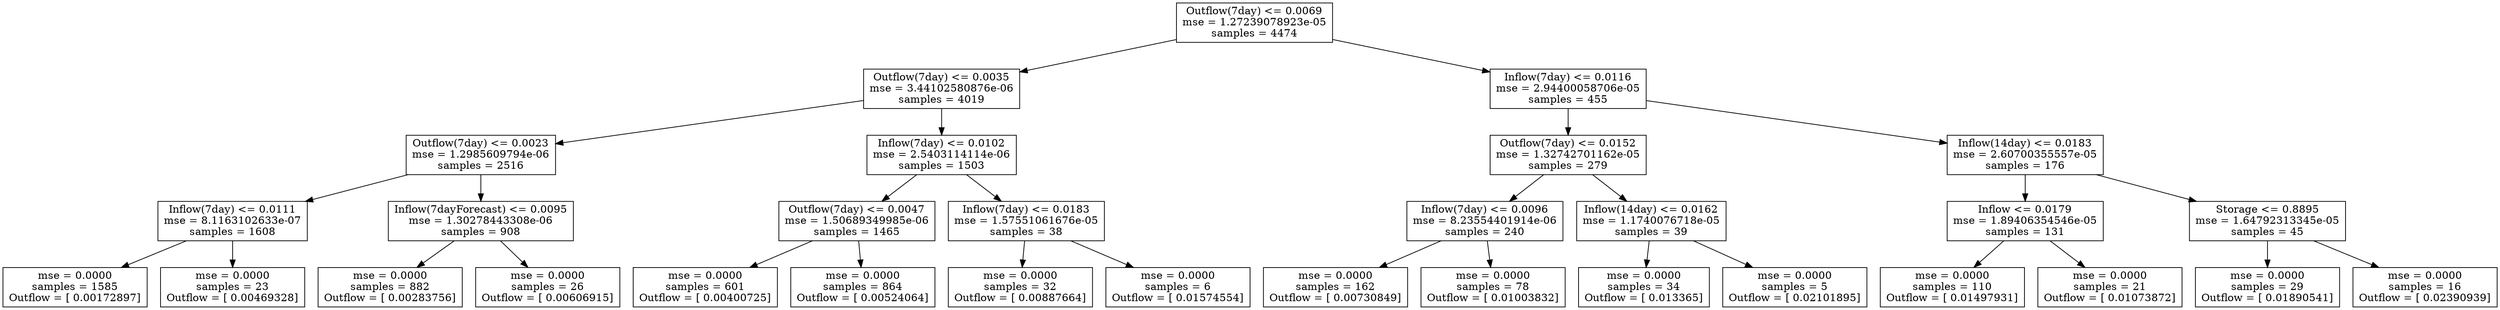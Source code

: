 digraph Tree {
0 [label="Outflow(7day) <= 0.0069\nmse = 1.27239078923e-05\nsamples = 4474", shape="box"] ;
1 [label="Outflow(7day) <= 0.0035\nmse = 3.44102580876e-06\nsamples = 4019", shape="box"] ;
0 -> 1 ;
2 [label="Outflow(7day) <= 0.0023\nmse = 1.2985609794e-06\nsamples = 2516", shape="box"] ;
1 -> 2 ;
3 [label="Inflow(7day) <= 0.0111\nmse = 8.1163102633e-07\nsamples = 1608", shape="box"] ;
2 -> 3 ;
4 [label="mse = 0.0000\nsamples = 1585\nOutflow = [ 0.00172897]", shape="box"] ;
3 -> 4 ;
5 [label="mse = 0.0000\nsamples = 23\nOutflow = [ 0.00469328]", shape="box"] ;
3 -> 5 ;
6 [label="Inflow(7dayForecast) <= 0.0095\nmse = 1.30278443308e-06\nsamples = 908", shape="box"] ;
2 -> 6 ;
7 [label="mse = 0.0000\nsamples = 882\nOutflow = [ 0.00283756]", shape="box"] ;
6 -> 7 ;
8 [label="mse = 0.0000\nsamples = 26\nOutflow = [ 0.00606915]", shape="box"] ;
6 -> 8 ;
9 [label="Inflow(7day) <= 0.0102\nmse = 2.5403114114e-06\nsamples = 1503", shape="box"] ;
1 -> 9 ;
10 [label="Outflow(7day) <= 0.0047\nmse = 1.50689349985e-06\nsamples = 1465", shape="box"] ;
9 -> 10 ;
11 [label="mse = 0.0000\nsamples = 601\nOutflow = [ 0.00400725]", shape="box"] ;
10 -> 11 ;
12 [label="mse = 0.0000\nsamples = 864\nOutflow = [ 0.00524064]", shape="box"] ;
10 -> 12 ;
13 [label="Inflow(7day) <= 0.0183\nmse = 1.57551061676e-05\nsamples = 38", shape="box"] ;
9 -> 13 ;
14 [label="mse = 0.0000\nsamples = 32\nOutflow = [ 0.00887664]", shape="box"] ;
13 -> 14 ;
15 [label="mse = 0.0000\nsamples = 6\nOutflow = [ 0.01574554]", shape="box"] ;
13 -> 15 ;
16 [label="Inflow(7day) <= 0.0116\nmse = 2.94400058706e-05\nsamples = 455", shape="box"] ;
0 -> 16 ;
17 [label="Outflow(7day) <= 0.0152\nmse = 1.32742701162e-05\nsamples = 279", shape="box"] ;
16 -> 17 ;
18 [label="Inflow(7day) <= 0.0096\nmse = 8.23554401914e-06\nsamples = 240", shape="box"] ;
17 -> 18 ;
19 [label="mse = 0.0000\nsamples = 162\nOutflow = [ 0.00730849]", shape="box"] ;
18 -> 19 ;
20 [label="mse = 0.0000\nsamples = 78\nOutflow = [ 0.01003832]", shape="box"] ;
18 -> 20 ;
21 [label="Inflow(14day) <= 0.0162\nmse = 1.1740076718e-05\nsamples = 39", shape="box"] ;
17 -> 21 ;
22 [label="mse = 0.0000\nsamples = 34\nOutflow = [ 0.013365]", shape="box"] ;
21 -> 22 ;
23 [label="mse = 0.0000\nsamples = 5\nOutflow = [ 0.02101895]", shape="box"] ;
21 -> 23 ;
24 [label="Inflow(14day) <= 0.0183\nmse = 2.60700355557e-05\nsamples = 176", shape="box"] ;
16 -> 24 ;
25 [label="Inflow <= 0.0179\nmse = 1.89406354546e-05\nsamples = 131", shape="box"] ;
24 -> 25 ;
26 [label="mse = 0.0000\nsamples = 110\nOutflow = [ 0.01497931]", shape="box"] ;
25 -> 26 ;
27 [label="mse = 0.0000\nsamples = 21\nOutflow = [ 0.01073872]", shape="box"] ;
25 -> 27 ;
28 [label="Storage <= 0.8895\nmse = 1.64792313345e-05\nsamples = 45", shape="box"] ;
24 -> 28 ;
29 [label="mse = 0.0000\nsamples = 29\nOutflow = [ 0.01890541]", shape="box"] ;
28 -> 29 ;
30 [label="mse = 0.0000\nsamples = 16\nOutflow = [ 0.02390939]", shape="box"] ;
28 -> 30 ;
}
